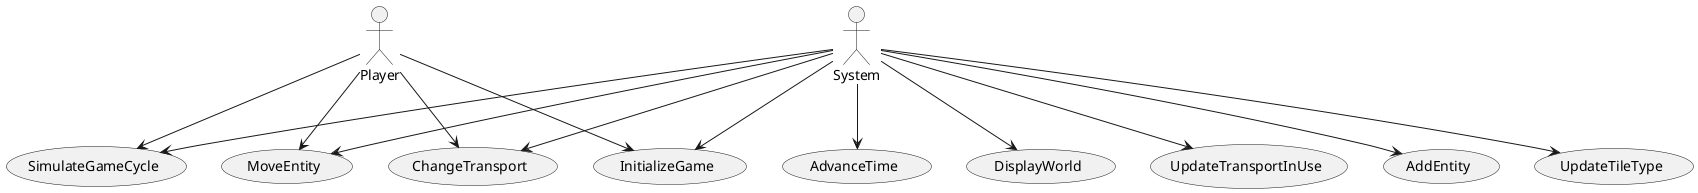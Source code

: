 @startuml UseCaseDiagram

actor Player
actor System

usecase "InitializeGame" as InitializeGame
usecase "SimulateGameCycle" as SimulateGameCycle
usecase "AddEntity" as AddEntity
usecase "MoveEntity" as MoveEntity
usecase "ChangeTransport" as ChangeTransport
usecase "UpdateTileType" as UpdateTileType
usecase "AdvanceTime" as AdvanceTime
usecase "DisplayWorld" as DisplayWorld
usecase "UpdateTransportInUse" as UpdateTransportInUse

Player --> InitializeGame
Player --> SimulateGameCycle
Player --> MoveEntity
Player --> ChangeTransport

System --> InitializeGame
System --> SimulateGameCycle
System --> AddEntity
System --> MoveEntity
System --> ChangeTransport
System --> UpdateTileType
System --> AdvanceTime
System --> DisplayWorld
System --> UpdateTransportInUse

@enduml
